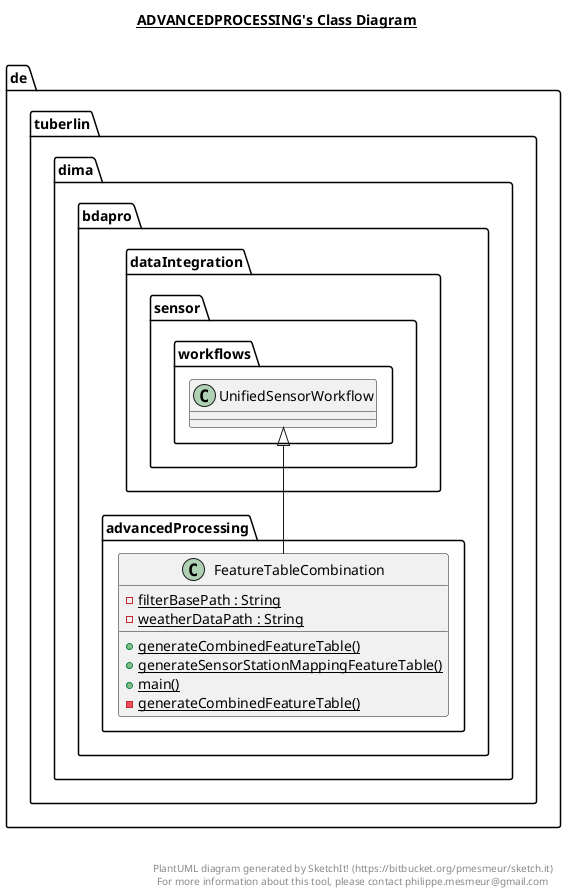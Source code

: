 @startuml

title __ADVANCEDPROCESSING's Class Diagram__\n

  namespace de.tuberlin.dima.bdapro.advancedProcessing {
    class de.tuberlin.dima.bdapro.advancedProcessing.FeatureTableCombination {
        {static} - filterBasePath : String
        {static} - weatherDataPath : String
        {static} + generateCombinedFeatureTable()
        {static} + generateSensorStationMappingFeatureTable()
        {static} + main()
        {static} - generateCombinedFeatureTable()
    }
  }
  

  de.tuberlin.dima.bdapro.advancedProcessing.FeatureTableCombination -up-|> de.tuberlin.dima.bdapro.dataIntegration.sensor.workflows.UnifiedSensorWorkflow


right footer


PlantUML diagram generated by SketchIt! (https://bitbucket.org/pmesmeur/sketch.it)
For more information about this tool, please contact philippe.mesmeur@gmail.com
endfooter

@enduml
